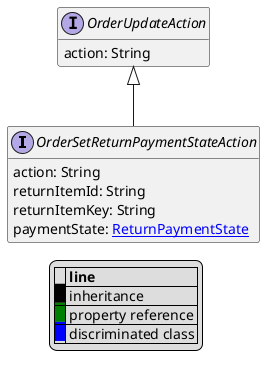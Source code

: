 @startuml

hide empty fields
hide empty methods
legend
|= |= line |
|<back:black>   </back>| inheritance |
|<back:green>   </back>| property reference |
|<back:blue>   </back>| discriminated class |
endlegend
interface OrderSetReturnPaymentStateAction [[OrderSetReturnPaymentStateAction.svg]] extends OrderUpdateAction {
    action: String
    returnItemId: String
    returnItemKey: String
    paymentState: [[ReturnPaymentState.svg ReturnPaymentState]]
}
interface OrderUpdateAction [[OrderUpdateAction.svg]]  {
    action: String
}





@enduml
